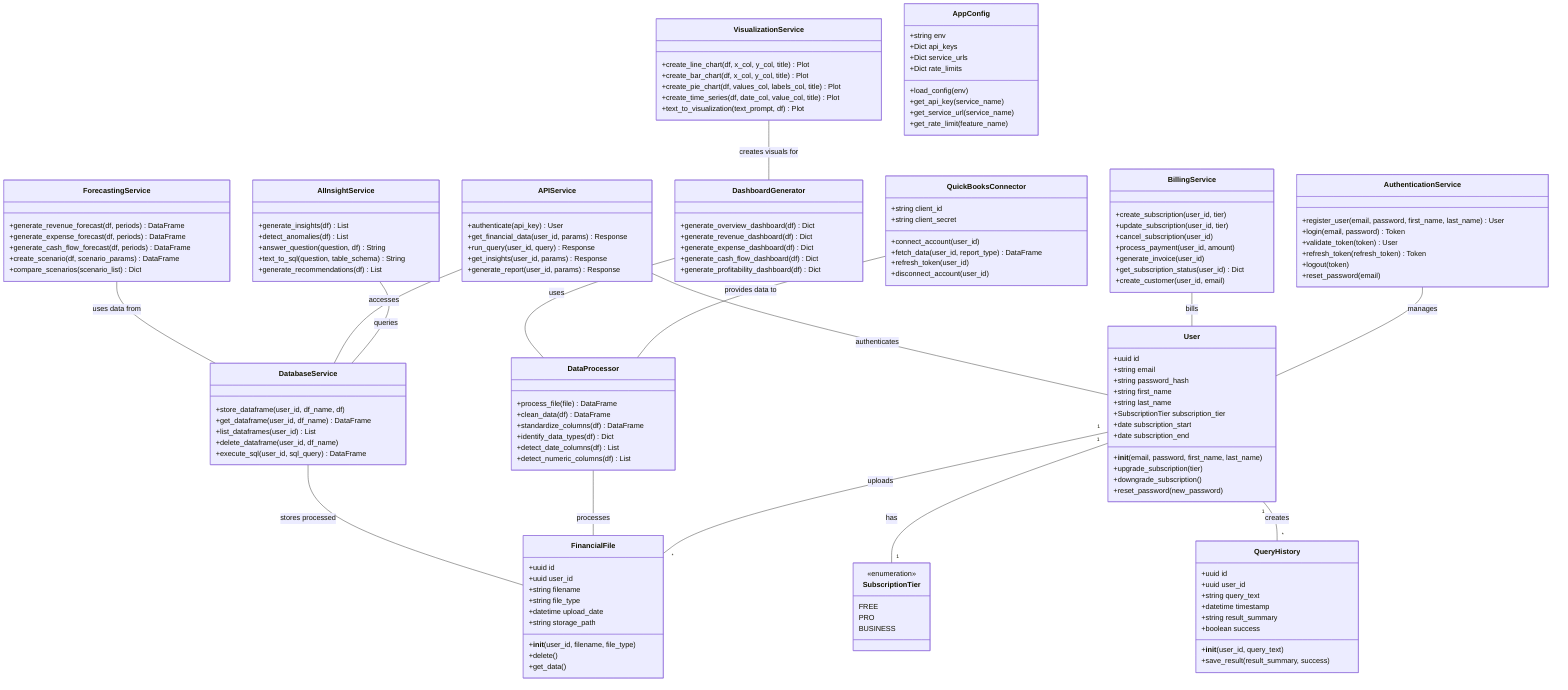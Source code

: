 classDiagram
    class User {
        +uuid id
        +string email
        +string password_hash
        +string first_name
        +string last_name
        +SubscriptionTier subscription_tier
        +date subscription_start
        +date subscription_end
        +__init__(email, password, first_name, last_name)
        +upgrade_subscription(tier)
        +downgrade_subscription()
        +reset_password(new_password)
    }
    
    class SubscriptionTier {
        <<enumeration>>
        FREE
        PRO
        BUSINESS
    }
    
    class FinancialFile {
        +uuid id
        +uuid user_id
        +string filename
        +string file_type
        +datetime upload_date
        +string storage_path
        +__init__(user_id, filename, file_type)
        +delete()
        +get_data()
    }
    
    class DataProcessor {
        +process_file(file) DataFrame
        +clean_data(df) DataFrame
        +standardize_columns(df) DataFrame
        +identify_data_types(df) Dict
        +detect_date_columns(df) List
        +detect_numeric_columns(df) List
    }
    
    class QuickBooksConnector {
        +string client_id
        +string client_secret
        +connect_account(user_id)
        +fetch_data(user_id, report_type) DataFrame
        +refresh_token(user_id)
        +disconnect_account(user_id)
    }
    
    class DashboardGenerator {
        +generate_overview_dashboard(df) Dict
        +generate_revenue_dashboard(df) Dict
        +generate_expense_dashboard(df) Dict
        +generate_cash_flow_dashboard(df) Dict
        +generate_profitability_dashboard(df) Dict
    }
    
    class VisualizationService {
        +create_line_chart(df, x_col, y_col, title) Plot
        +create_bar_chart(df, x_col, y_col, title) Plot
        +create_pie_chart(df, values_col, labels_col, title) Plot
        +create_time_series(df, date_col, value_col, title) Plot
        +text_to_visualization(text_prompt, df) Plot
    }
    
    class AIInsightService {
        +generate_insights(df) List
        +detect_anomalies(df) List
        +answer_question(question, df) String
        +text_to_sql(question, table_schema) String
        +generate_recommendations(df) List
    }
    
    class DatabaseService {
        +store_dataframe(user_id, df_name, df)
        +get_dataframe(user_id, df_name) DataFrame
        +list_dataframes(user_id) List
        +delete_dataframe(user_id, df_name)
        +execute_sql(user_id, sql_query) DataFrame
    }
    
    class AuthenticationService {
        +register_user(email, password, first_name, last_name) User
        +login(email, password) Token
        +validate_token(token) User
        +refresh_token(refresh_token) Token
        +logout(token)
        +reset_password(email)
    }
    
    class BillingService {
        +create_subscription(user_id, tier)
        +update_subscription(user_id, tier)
        +cancel_subscription(user_id)
        +process_payment(user_id, amount)
        +generate_invoice(user_id)
        +get_subscription_status(user_id) Dict
        +create_customer(user_id, email)
    }
    
    class QueryHistory {
        +uuid id
        +uuid user_id
        +string query_text
        +datetime timestamp
        +string result_summary
        +boolean success
        +__init__(user_id, query_text)
        +save_result(result_summary, success)
    }
    
    class ForecastingService {
        +generate_revenue_forecast(df, periods) DataFrame
        +generate_expense_forecast(df, periods) DataFrame
        +generate_cash_flow_forecast(df, periods) DataFrame
        +create_scenario(df, scenario_params) DataFrame
        +compare_scenarios(scenario_list) Dict
    }
    
    class APIService {
        +authenticate(api_key) User
        +get_financial_data(user_id, params) Response
        +run_query(user_id, query) Response
        +get_insights(user_id, params) Response
        +generate_report(user_id, params) Response
    }
    
    class AppConfig {
        +string env
        +Dict api_keys
        +Dict service_urls
        +Dict rate_limits
        +load_config(env)
        +get_api_key(service_name)
        +get_service_url(service_name)
        +get_rate_limit(feature_name)
    }

    User "1" -- "*" FinancialFile : uploads
    User "1" -- "1" SubscriptionTier : has
    User "1" -- "*" QueryHistory : creates
    AuthenticationService -- User : manages
    BillingService -- User : bills
    DataProcessor -- FinancialFile : processes
    QuickBooksConnector -- DataProcessor : provides data to
    DashboardGenerator -- DataProcessor : uses
    VisualizationService -- DashboardGenerator : creates visuals for
    AIInsightService -- DatabaseService : queries
    DatabaseService -- FinancialFile : stores processed
    APIService -- DatabaseService : accesses
    APIService -- User : authenticates
    ForecastingService -- DatabaseService : uses data from